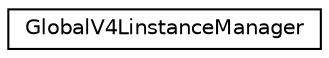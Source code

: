 digraph "Graphical Class Hierarchy"
{
 // INTERACTIVE_SVG=YES
  edge [fontname="Helvetica",fontsize="10",labelfontname="Helvetica",labelfontsize="10"];
  node [fontname="Helvetica",fontsize="10",shape=record];
  rankdir="LR";
  Node1 [label="GlobalV4LinstanceManager",height=0.2,width=0.4,color="black", fillcolor="white", style="filled",URL="$db/d1e/class_global_v4_linstance_manager.html",tooltip="A static instance manager to provide global singleton access to GlobalV4Linstance. "];
}
